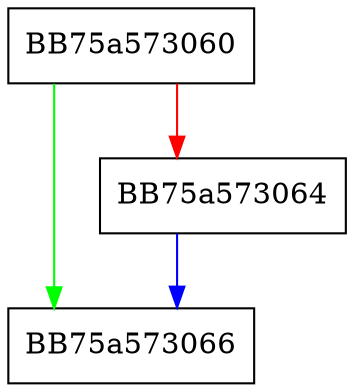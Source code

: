 digraph TeiStringNoCheck {
  node [shape="box"];
  graph [splines=ortho];
  BB75a573060 -> BB75a573066 [color="green"];
  BB75a573060 -> BB75a573064 [color="red"];
  BB75a573064 -> BB75a573066 [color="blue"];
}